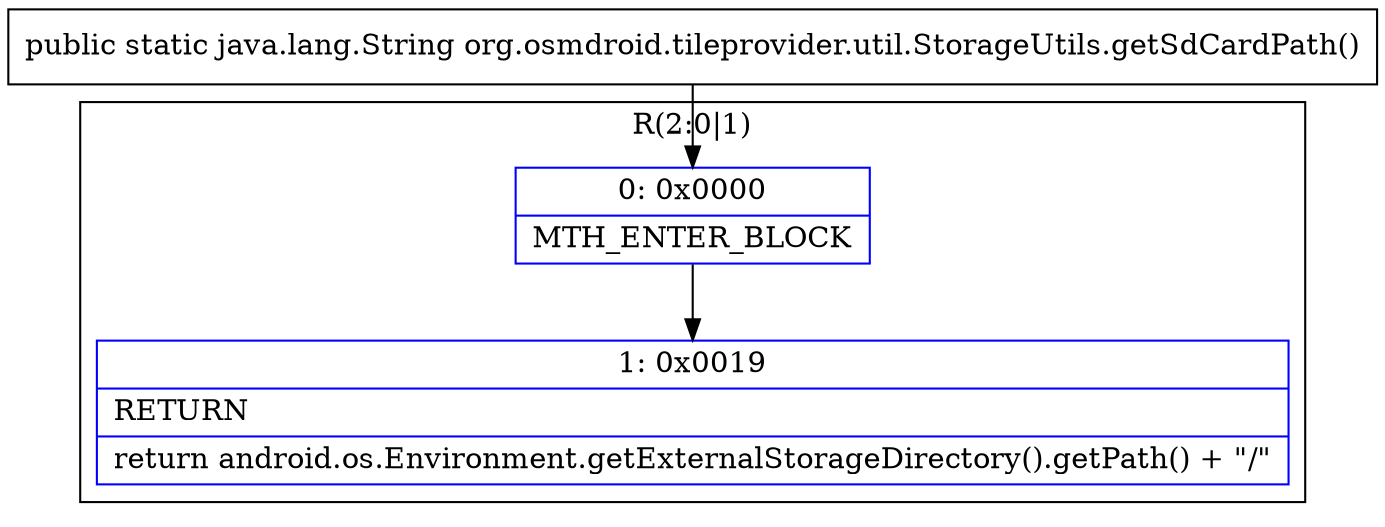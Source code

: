 digraph "CFG fororg.osmdroid.tileprovider.util.StorageUtils.getSdCardPath()Ljava\/lang\/String;" {
subgraph cluster_Region_710034663 {
label = "R(2:0|1)";
node [shape=record,color=blue];
Node_0 [shape=record,label="{0\:\ 0x0000|MTH_ENTER_BLOCK\l}"];
Node_1 [shape=record,label="{1\:\ 0x0019|RETURN\l|return android.os.Environment.getExternalStorageDirectory().getPath() + \"\/\"\l}"];
}
MethodNode[shape=record,label="{public static java.lang.String org.osmdroid.tileprovider.util.StorageUtils.getSdCardPath() }"];
MethodNode -> Node_0;
Node_0 -> Node_1;
}


